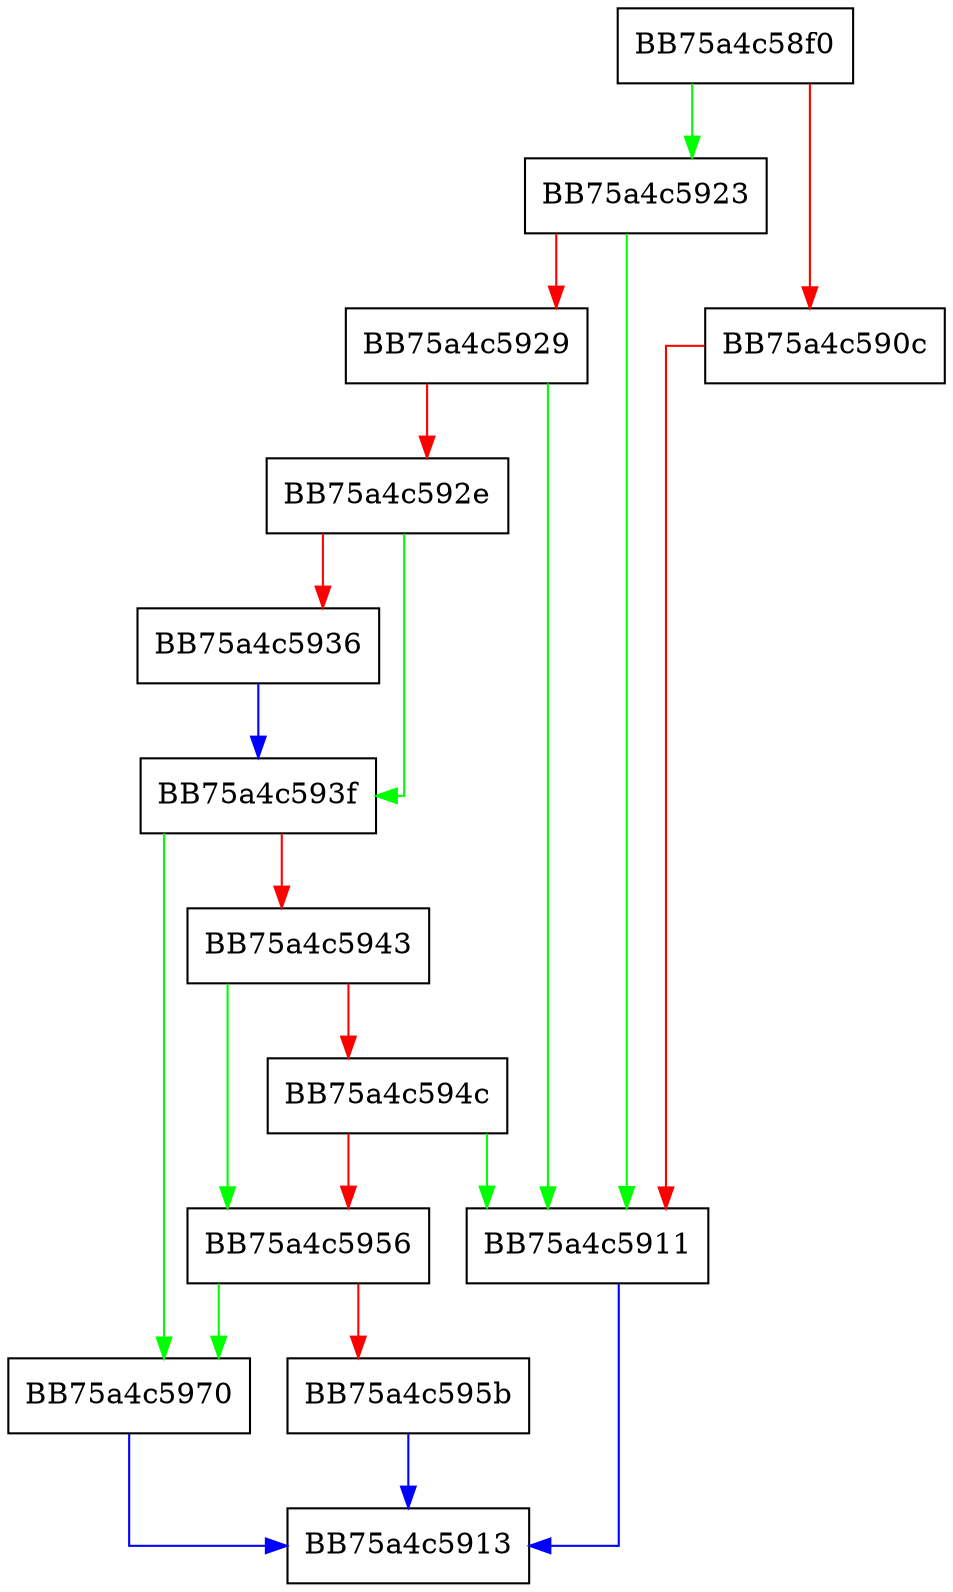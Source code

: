 digraph RevokeOEMImage {
  node [shape="box"];
  graph [splines=ortho];
  BB75a4c58f0 -> BB75a4c5923 [color="green"];
  BB75a4c58f0 -> BB75a4c590c [color="red"];
  BB75a4c590c -> BB75a4c5911 [color="red"];
  BB75a4c5911 -> BB75a4c5913 [color="blue"];
  BB75a4c5923 -> BB75a4c5911 [color="green"];
  BB75a4c5923 -> BB75a4c5929 [color="red"];
  BB75a4c5929 -> BB75a4c5911 [color="green"];
  BB75a4c5929 -> BB75a4c592e [color="red"];
  BB75a4c592e -> BB75a4c593f [color="green"];
  BB75a4c592e -> BB75a4c5936 [color="red"];
  BB75a4c5936 -> BB75a4c593f [color="blue"];
  BB75a4c593f -> BB75a4c5970 [color="green"];
  BB75a4c593f -> BB75a4c5943 [color="red"];
  BB75a4c5943 -> BB75a4c5956 [color="green"];
  BB75a4c5943 -> BB75a4c594c [color="red"];
  BB75a4c594c -> BB75a4c5911 [color="green"];
  BB75a4c594c -> BB75a4c5956 [color="red"];
  BB75a4c5956 -> BB75a4c5970 [color="green"];
  BB75a4c5956 -> BB75a4c595b [color="red"];
  BB75a4c595b -> BB75a4c5913 [color="blue"];
  BB75a4c5970 -> BB75a4c5913 [color="blue"];
}
